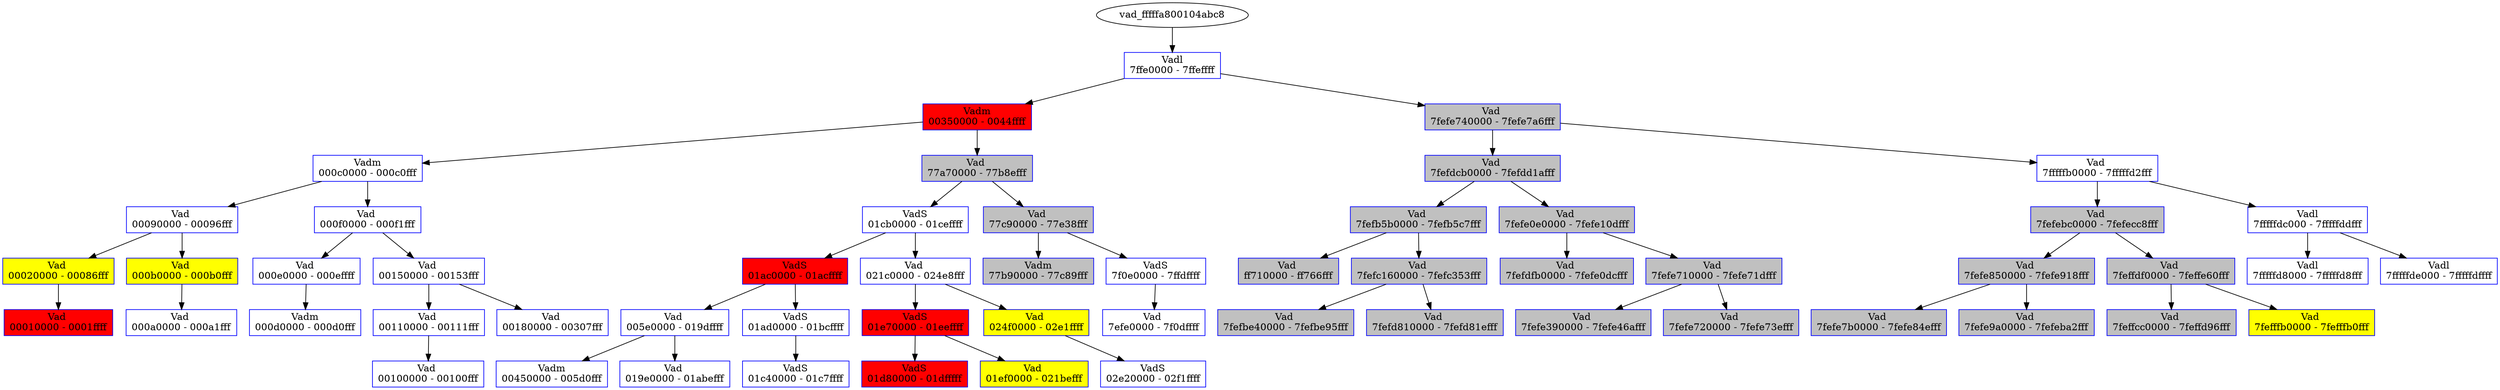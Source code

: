 /* Pid:   2260 */
digraph processtree {
graph [rankdir = "TB"];
vad_fffffa800104abc8 -> vad_fffffa8001074130
vad_fffffa8001074130 [label = "{ Vadl\n7ffe0000 - 7ffeffff }"shape = "record" color = "blue" style = "filled" fillcolor = "white"];
vad_fffffa8001074130 -> vad_fffffa8001075820
vad_fffffa8001075820 [label = "{ Vadm\n00350000 - 0044ffff }"shape = "record" color = "blue" style = "filled" fillcolor = "red"];
vad_fffffa8001075820 -> vad_fffffa8001df7430
vad_fffffa8001df7430 [label = "{ Vadm\n000c0000 - 000c0fff }"shape = "record" color = "blue" style = "filled" fillcolor = "white"];
vad_fffffa8001df7430 -> vad_fffffa8000ec2810
vad_fffffa8000ec2810 [label = "{ Vad \n00090000 - 00096fff }"shape = "record" color = "blue" style = "filled" fillcolor = "white"];
vad_fffffa8000ec2810 -> vad_fffffa8001079c60
vad_fffffa8001079c60 [label = "{ Vad \n00020000 - 00086fff }"shape = "record" color = "blue" style = "filled" fillcolor = "yellow"];
vad_fffffa8001079c60 -> vad_fffffa80010539a0
vad_fffffa80010539a0 [label = "{ Vad \n00010000 - 0001ffff }"shape = "record" color = "blue" style = "filled" fillcolor = "red"];
vad_fffffa8000ec2810 -> vad_fffffa8002224730
vad_fffffa8002224730 [label = "{ Vad \n000b0000 - 000b0fff }"shape = "record" color = "blue" style = "filled" fillcolor = "yellow"];
vad_fffffa8002224730 -> vad_fffffa800106f800
vad_fffffa800106f800 [label = "{ Vad \n000a0000 - 000a1fff }"shape = "record" color = "blue" style = "filled" fillcolor = "white"];
vad_fffffa8001df7430 -> vad_fffffa8001061980
vad_fffffa8001061980 [label = "{ Vad \n000f0000 - 000f1fff }"shape = "record" color = "blue" style = "filled" fillcolor = "white"];
vad_fffffa8001061980 -> vad_fffffa8001053910
vad_fffffa8001053910 [label = "{ Vad \n000e0000 - 000effff }"shape = "record" color = "blue" style = "filled" fillcolor = "white"];
vad_fffffa8001053910 -> vad_fffffa8001066970
vad_fffffa8001066970 [label = "{ Vadm\n000d0000 - 000d0fff }"shape = "record" color = "blue" style = "filled" fillcolor = "white"];
vad_fffffa8001061980 -> vad_fffffa8001070590
vad_fffffa8001070590 [label = "{ Vad \n00150000 - 00153fff }"shape = "record" color = "blue" style = "filled" fillcolor = "white"];
vad_fffffa8001070590 -> vad_fffffa8000f44260
vad_fffffa8000f44260 [label = "{ Vad \n00110000 - 00111fff }"shape = "record" color = "blue" style = "filled" fillcolor = "white"];
vad_fffffa8000f44260 -> vad_fffffa8000f43cc0
vad_fffffa8000f43cc0 [label = "{ Vad \n00100000 - 00100fff }"shape = "record" color = "blue" style = "filled" fillcolor = "white"];
vad_fffffa8001070590 -> vad_fffffa800214e1b0
vad_fffffa800214e1b0 [label = "{ Vad \n00180000 - 00307fff }"shape = "record" color = "blue" style = "filled" fillcolor = "white"];
vad_fffffa8001075820 -> vad_fffffa8001061f80
vad_fffffa8001061f80 [label = "{ Vad \n77a70000 - 77b8efff }"shape = "record" color = "blue" style = "filled" fillcolor = "gray"];
vad_fffffa8001061f80 -> vad_fffffa8001059240
vad_fffffa8001059240 [label = "{ VadS\n01cb0000 - 01ceffff }"shape = "record" color = "blue" style = "filled" fillcolor = "white"];
vad_fffffa8001059240 -> vad_fffffa8001051a00
vad_fffffa8001051a00 [label = "{ VadS\n01ac0000 - 01acffff }"shape = "record" color = "blue" style = "filled" fillcolor = "red"];
vad_fffffa8001051a00 -> vad_fffffa8001053ac0
vad_fffffa8001053ac0 [label = "{ Vad \n005e0000 - 019dffff }"shape = "record" color = "blue" style = "filled" fillcolor = "white"];
vad_fffffa8001053ac0 -> vad_fffffa80010661f0
vad_fffffa80010661f0 [label = "{ Vadm\n00450000 - 005d0fff }"shape = "record" color = "blue" style = "filled" fillcolor = "white"];
vad_fffffa8001053ac0 -> vad_fffffa8001059430
vad_fffffa8001059430 [label = "{ Vad \n019e0000 - 01abefff }"shape = "record" color = "blue" style = "filled" fillcolor = "white"];
vad_fffffa8001051a00 -> vad_fffffa8001ce7530
vad_fffffa8001ce7530 [label = "{ VadS\n01ad0000 - 01bcffff }"shape = "record" color = "blue" style = "filled" fillcolor = "white"];
vad_fffffa8001ce7530 -> vad_fffffa8001061100
vad_fffffa8001061100 [label = "{ VadS\n01c40000 - 01c7ffff }"shape = "record" color = "blue" style = "filled" fillcolor = "white"];
vad_fffffa8001059240 -> vad_fffffa8001070ef0
vad_fffffa8001070ef0 [label = "{ Vad \n021c0000 - 024e8fff }"shape = "record" color = "blue" style = "filled" fillcolor = "white"];
vad_fffffa8001070ef0 -> vad_fffffa8001011170
vad_fffffa8001011170 [label = "{ VadS\n01e70000 - 01eeffff }"shape = "record" color = "blue" style = "filled" fillcolor = "red"];
vad_fffffa8001011170 -> vad_fffffa800222e180
vad_fffffa800222e180 [label = "{ VadS\n01d80000 - 01dfffff }"shape = "record" color = "blue" style = "filled" fillcolor = "red"];
vad_fffffa8001011170 -> vad_fffffa8000ec2660
vad_fffffa8000ec2660 [label = "{ Vad \n01ef0000 - 021befff }"shape = "record" color = "blue" style = "filled" fillcolor = "yellow"];
vad_fffffa8001070ef0 -> vad_fffffa8001047bc0
vad_fffffa8001047bc0 [label = "{ Vad \n024f0000 - 02e1ffff }"shape = "record" color = "blue" style = "filled" fillcolor = "yellow"];
vad_fffffa8001047bc0 -> vad_fffffa8001069990
vad_fffffa8001069990 [label = "{ VadS\n02e20000 - 02f1ffff }"shape = "record" color = "blue" style = "filled" fillcolor = "white"];
vad_fffffa8001061f80 -> vad_fffffa800105f6c0
vad_fffffa800105f6c0 [label = "{ Vad \n77c90000 - 77e38fff }"shape = "record" color = "blue" style = "filled" fillcolor = "gray"];
vad_fffffa800105f6c0 -> vad_fffffa80010746b0
vad_fffffa80010746b0 [label = "{ Vadm\n77b90000 - 77c89fff }"shape = "record" color = "blue" style = "filled" fillcolor = "gray"];
vad_fffffa800105f6c0 -> vad_fffffa8001050310
vad_fffffa8001050310 [label = "{ VadS\n7f0e0000 - 7ffdffff }"shape = "record" color = "blue" style = "filled" fillcolor = "white"];
vad_fffffa8001050310 -> vad_fffffa8001064930
vad_fffffa8001064930 [label = "{ Vad \n7efe0000 - 7f0dffff }"shape = "record" color = "blue" style = "filled" fillcolor = "white"];
vad_fffffa8001074130 -> vad_fffffa8001069230
vad_fffffa8001069230 [label = "{ Vad \n7fefe740000 - 7fefe7a6fff }"shape = "record" color = "blue" style = "filled" fillcolor = "gray"];
vad_fffffa8001069230 -> vad_fffffa80010535b0
vad_fffffa80010535b0 [label = "{ Vad \n7fefdcb0000 - 7fefdd1afff }"shape = "record" color = "blue" style = "filled" fillcolor = "gray"];
vad_fffffa80010535b0 -> vad_fffffa8001036a80
vad_fffffa8001036a80 [label = "{ Vad \n7fefb5b0000 - 7fefb5c7fff }"shape = "record" color = "blue" style = "filled" fillcolor = "gray"];
vad_fffffa8001036a80 -> vad_fffffa800104bdb0
vad_fffffa800104bdb0 [label = "{ Vad \nff710000 - ff766fff }"shape = "record" color = "blue" style = "filled" fillcolor = "gray"];
vad_fffffa8001036a80 -> vad_fffffa80010618f0
vad_fffffa80010618f0 [label = "{ Vad \n7fefc160000 - 7fefc353fff }"shape = "record" color = "blue" style = "filled" fillcolor = "gray"];
vad_fffffa80010618f0 -> vad_fffffa800224bc90
vad_fffffa800224bc90 [label = "{ Vad \n7fefbe40000 - 7fefbe95fff }"shape = "record" color = "blue" style = "filled" fillcolor = "gray"];
vad_fffffa80010618f0 -> vad_fffffa8001053520
vad_fffffa8001053520 [label = "{ Vad \n7fefd810000 - 7fefd81efff }"shape = "record" color = "blue" style = "filled" fillcolor = "gray"];
vad_fffffa80010535b0 -> vad_fffffa8001070160
vad_fffffa8001070160 [label = "{ Vad \n7fefe0e0000 - 7fefe10dfff }"shape = "record" color = "blue" style = "filled" fillcolor = "gray"];
vad_fffffa8001070160 -> vad_fffffa800106dbf0
vad_fffffa800106dbf0 [label = "{ Vad \n7fefdfb0000 - 7fefe0dcfff }"shape = "record" color = "blue" style = "filled" fillcolor = "gray"];
vad_fffffa8001070160 -> vad_fffffa8001052620
vad_fffffa8001052620 [label = "{ Vad \n7fefe710000 - 7fefe71dfff }"shape = "record" color = "blue" style = "filled" fillcolor = "gray"];
vad_fffffa8001052620 -> vad_fffffa8001053880
vad_fffffa8001053880 [label = "{ Vad \n7fefe390000 - 7fefe46afff }"shape = "record" color = "blue" style = "filled" fillcolor = "gray"];
vad_fffffa8001052620 -> vad_fffffa8001058af0
vad_fffffa8001058af0 [label = "{ Vad \n7fefe720000 - 7fefe73efff }"shape = "record" color = "blue" style = "filled" fillcolor = "gray"];
vad_fffffa8001069230 -> vad_fffffa800105f630
vad_fffffa800105f630 [label = "{ Vad \n7fffffb0000 - 7fffffd2fff }"shape = "record" color = "blue" style = "filled" fillcolor = "white"];
vad_fffffa800105f630 -> vad_fffffa8001e45b20
vad_fffffa8001e45b20 [label = "{ Vad \n7fefebc0000 - 7fefecc8fff }"shape = "record" color = "blue" style = "filled" fillcolor = "gray"];
vad_fffffa8001e45b20 -> vad_fffffa8001061860
vad_fffffa8001061860 [label = "{ Vad \n7fefe850000 - 7fefe918fff }"shape = "record" color = "blue" style = "filled" fillcolor = "gray"];
vad_fffffa8001061860 -> vad_fffffa8001cbfd90
vad_fffffa8001cbfd90 [label = "{ Vad \n7fefe7b0000 - 7fefe84efff }"shape = "record" color = "blue" style = "filled" fillcolor = "gray"];
vad_fffffa8001061860 -> vad_fffffa800105f5a0
vad_fffffa800105f5a0 [label = "{ Vad \n7fefe9a0000 - 7fefeba2fff }"shape = "record" color = "blue" style = "filled" fillcolor = "gray"];
vad_fffffa8001e45b20 -> vad_fffffa8001053640
vad_fffffa8001053640 [label = "{ Vad \n7feffdf0000 - 7feffe60fff }"shape = "record" color = "blue" style = "filled" fillcolor = "gray"];
vad_fffffa8001053640 -> vad_fffffa80010526b0
vad_fffffa80010526b0 [label = "{ Vad \n7feffcc0000 - 7feffd96fff }"shape = "record" color = "blue" style = "filled" fillcolor = "gray"];
vad_fffffa8001053640 -> vad_fffffa8001060320
vad_fffffa8001060320 [label = "{ Vad \n7fefffb0000 - 7fefffb0fff }"shape = "record" color = "blue" style = "filled" fillcolor = "yellow"];
vad_fffffa800105f630 -> vad_fffffa80010668d0
vad_fffffa80010668d0 [label = "{ Vadl\n7fffffdc000 - 7fffffddfff }"shape = "record" color = "blue" style = "filled" fillcolor = "white"];
vad_fffffa80010668d0 -> vad_fffffa8001076d00
vad_fffffa8001076d00 [label = "{ Vadl\n7fffffd8000 - 7fffffd8fff }"shape = "record" color = "blue" style = "filled" fillcolor = "white"];
vad_fffffa80010668d0 -> vad_fffffa8001066830
vad_fffffa8001066830 [label = "{ Vadl\n7fffffde000 - 7fffffdffff }"shape = "record" color = "blue" style = "filled" fillcolor = "white"];
}
